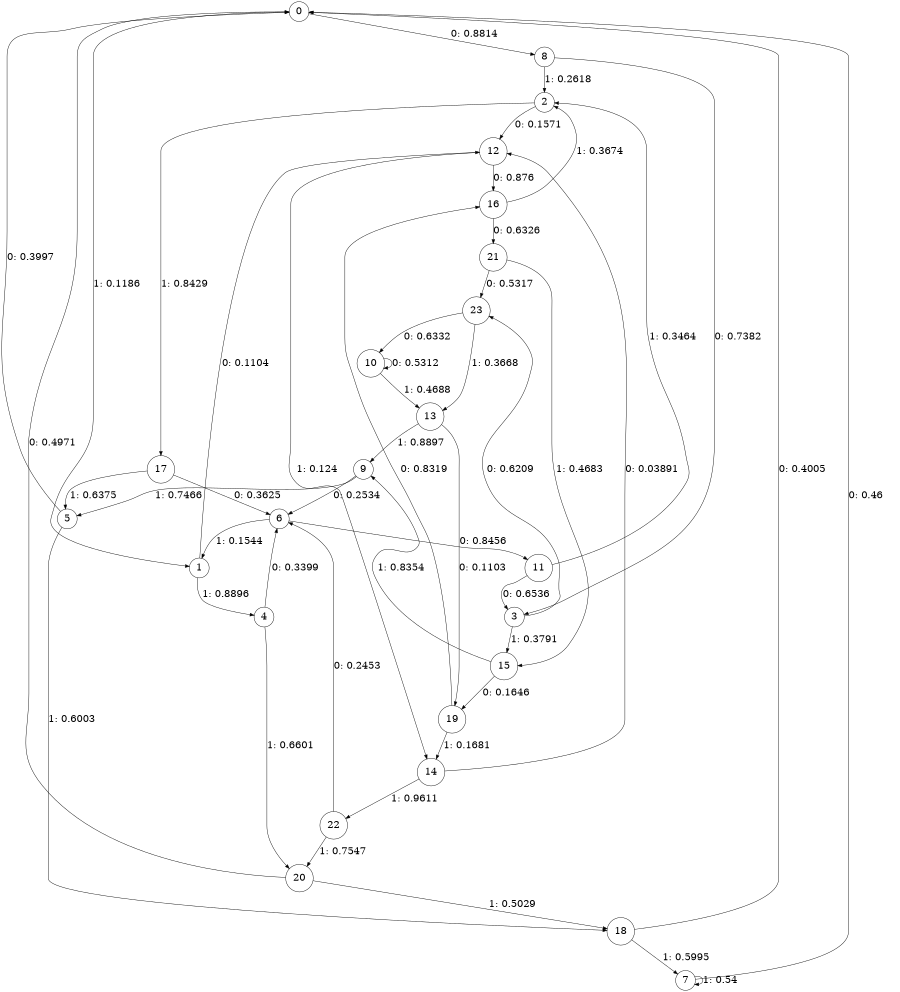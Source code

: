 digraph "ch22concat_phase3_L5" {
size = "6,8.5";
ratio = "fill";
node [shape = circle];
node [fontsize = 24];
edge [fontsize = 24];
0 -> 8 [label = "0: 0.8814   "];
0 -> 1 [label = "1: 0.1186   "];
1 -> 12 [label = "0: 0.1104   "];
1 -> 4 [label = "1: 0.8896   "];
2 -> 12 [label = "0: 0.1571   "];
2 -> 17 [label = "1: 0.8429   "];
3 -> 23 [label = "0: 0.6209   "];
3 -> 15 [label = "1: 0.3791   "];
4 -> 6 [label = "0: 0.3399   "];
4 -> 20 [label = "1: 0.6601   "];
5 -> 0 [label = "0: 0.3997   "];
5 -> 18 [label = "1: 0.6003   "];
6 -> 11 [label = "0: 0.8456   "];
6 -> 1 [label = "1: 0.1544   "];
7 -> 0 [label = "0: 0.46     "];
7 -> 7 [label = "1: 0.54     "];
8 -> 3 [label = "0: 0.7382   "];
8 -> 2 [label = "1: 0.2618   "];
9 -> 6 [label = "0: 0.2534   "];
9 -> 5 [label = "1: 0.7466   "];
10 -> 10 [label = "0: 0.5312   "];
10 -> 13 [label = "1: 0.4688   "];
11 -> 3 [label = "0: 0.6536   "];
11 -> 2 [label = "1: 0.3464   "];
12 -> 16 [label = "0: 0.876    "];
12 -> 14 [label = "1: 0.124    "];
13 -> 19 [label = "0: 0.1103   "];
13 -> 9 [label = "1: 0.8897   "];
14 -> 12 [label = "0: 0.03891  "];
14 -> 22 [label = "1: 0.9611   "];
15 -> 19 [label = "0: 0.1646   "];
15 -> 9 [label = "1: 0.8354   "];
16 -> 21 [label = "0: 0.6326   "];
16 -> 2 [label = "1: 0.3674   "];
17 -> 6 [label = "0: 0.3625   "];
17 -> 5 [label = "1: 0.6375   "];
18 -> 0 [label = "0: 0.4005   "];
18 -> 7 [label = "1: 0.5995   "];
19 -> 16 [label = "0: 0.8319   "];
19 -> 14 [label = "1: 0.1681   "];
20 -> 0 [label = "0: 0.4971   "];
20 -> 18 [label = "1: 0.5029   "];
21 -> 23 [label = "0: 0.5317   "];
21 -> 15 [label = "1: 0.4683   "];
22 -> 6 [label = "0: 0.2453   "];
22 -> 20 [label = "1: 0.7547   "];
23 -> 10 [label = "0: 0.6332   "];
23 -> 13 [label = "1: 0.3668   "];
}